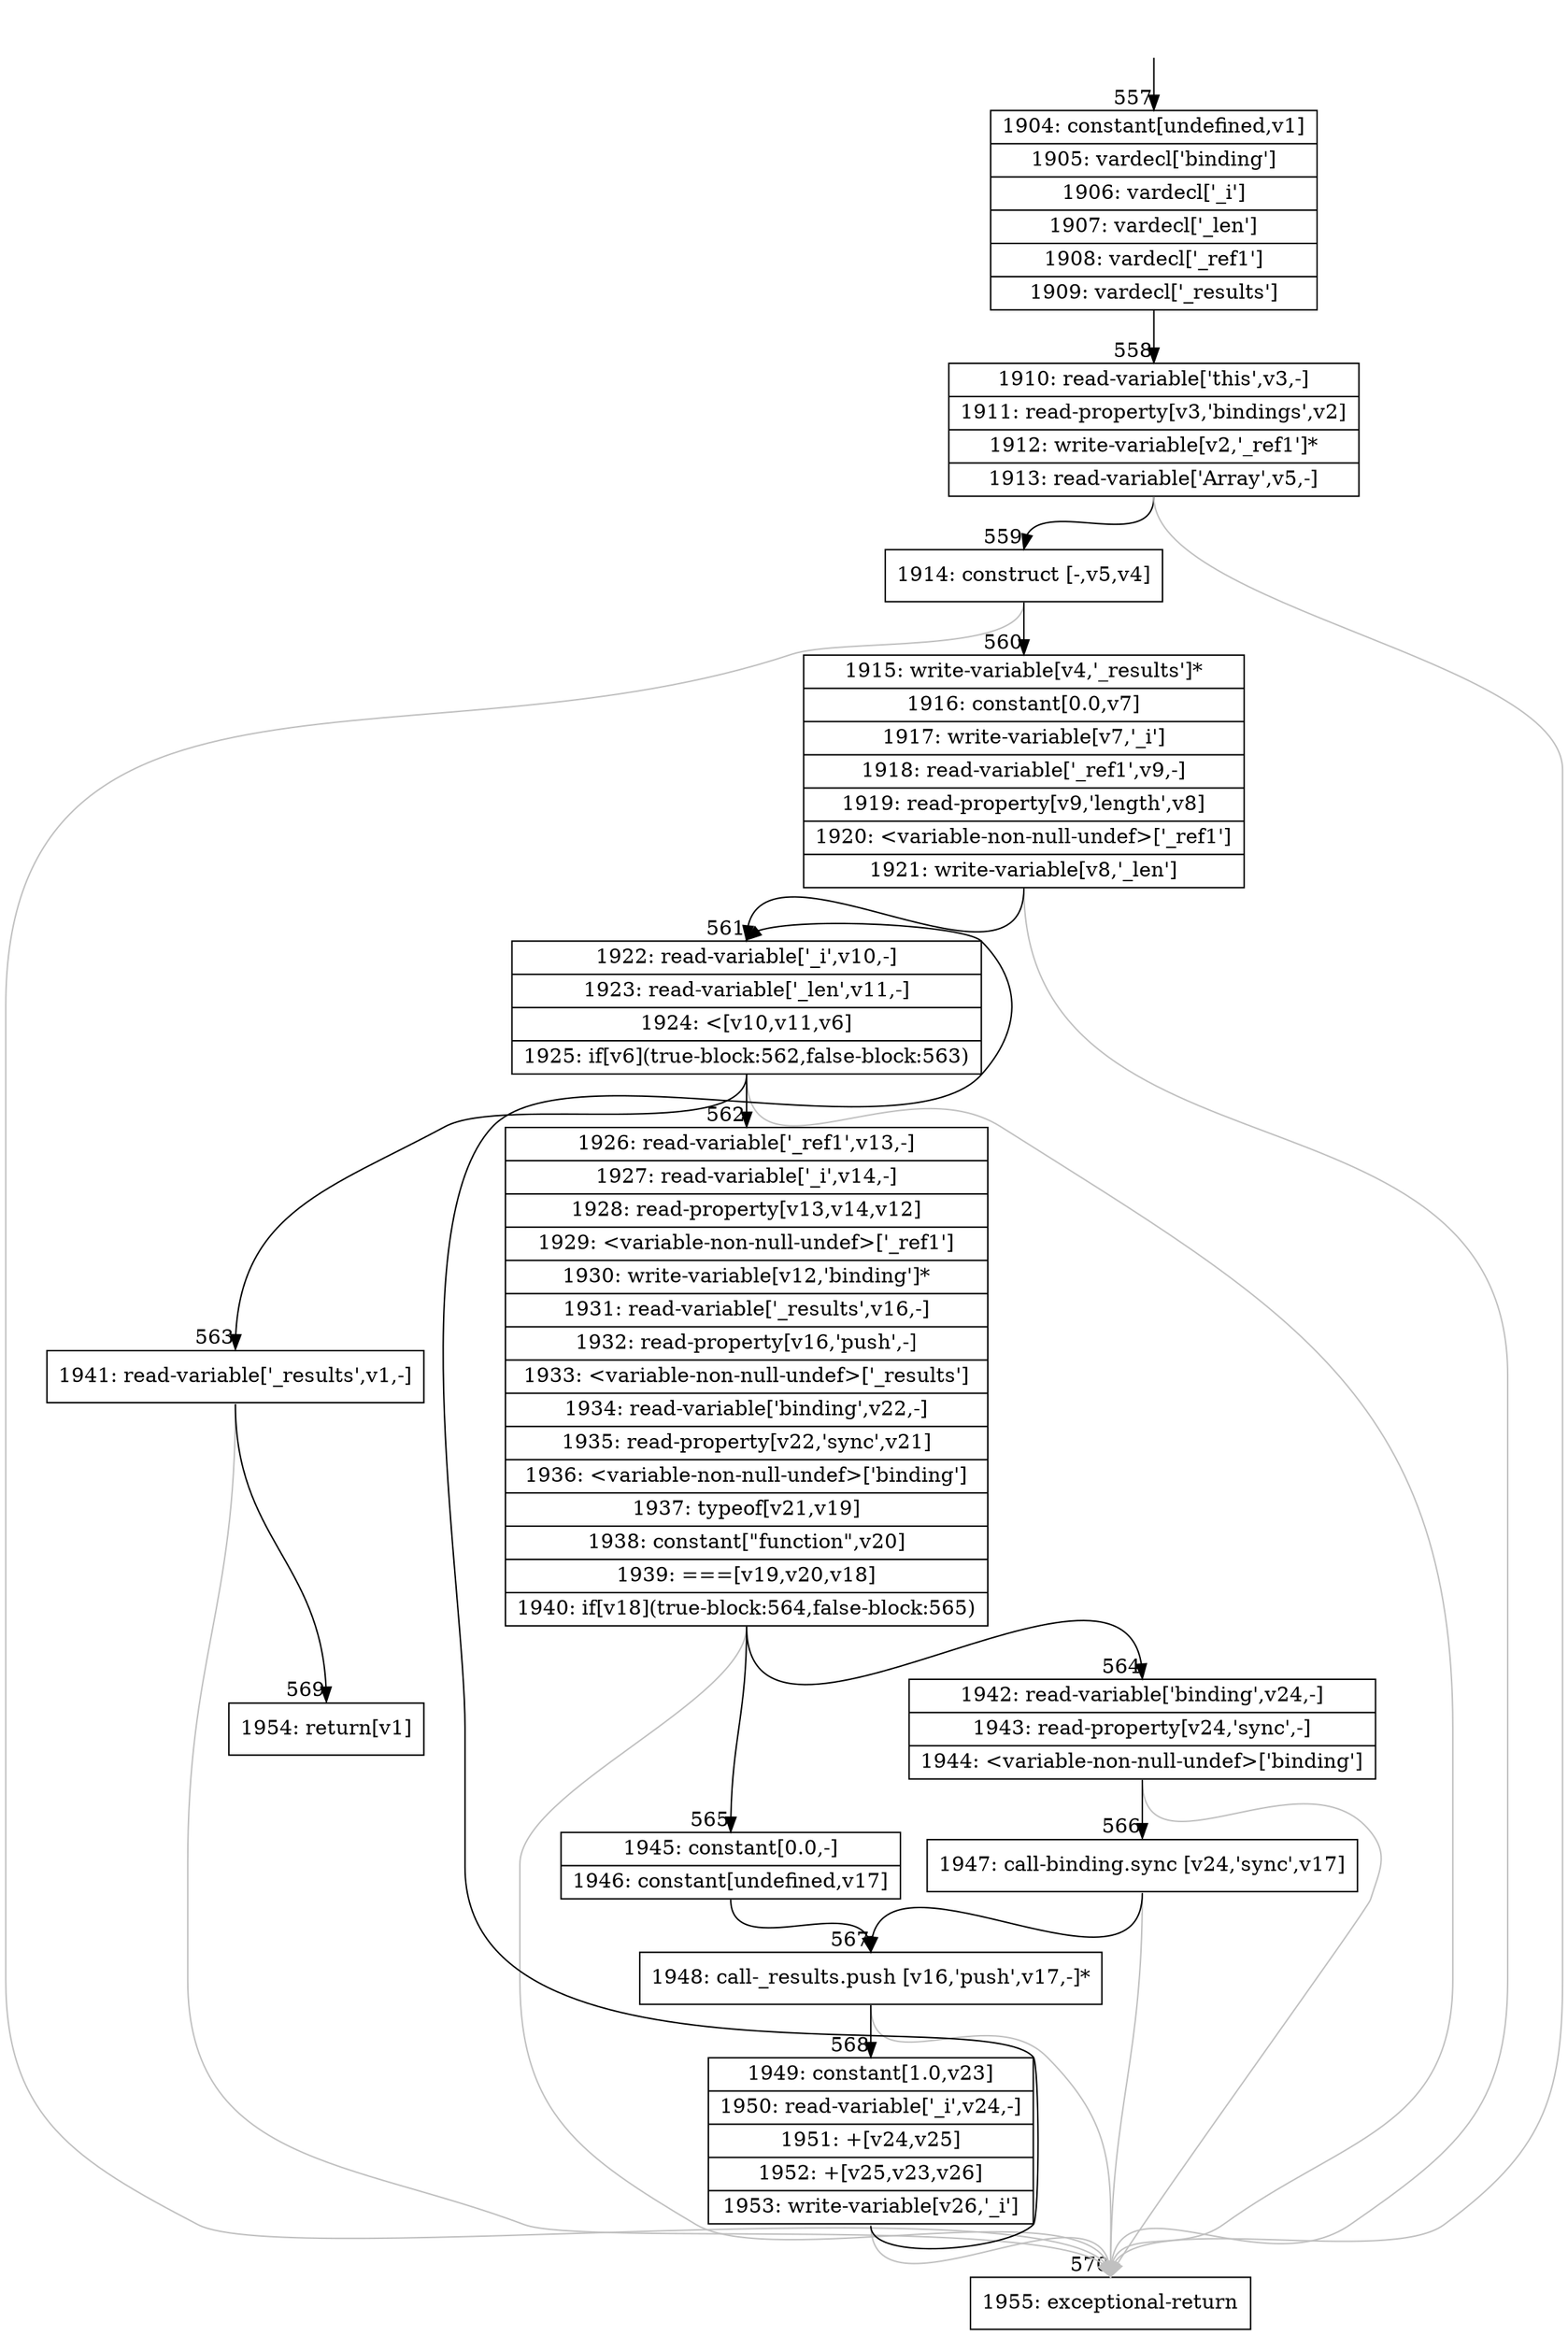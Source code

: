 digraph {
rankdir="TD"
BB_entry43[shape=none,label=""];
BB_entry43 -> BB557 [tailport=s, headport=n, headlabel="    557"]
BB557 [shape=record label="{1904: constant[undefined,v1]|1905: vardecl['binding']|1906: vardecl['_i']|1907: vardecl['_len']|1908: vardecl['_ref1']|1909: vardecl['_results']}" ] 
BB557 -> BB558 [tailport=s, headport=n, headlabel="      558"]
BB558 [shape=record label="{1910: read-variable['this',v3,-]|1911: read-property[v3,'bindings',v2]|1912: write-variable[v2,'_ref1']*|1913: read-variable['Array',v5,-]}" ] 
BB558 -> BB559 [tailport=s, headport=n, headlabel="      559"]
BB558 -> BB570 [tailport=s, headport=n, color=gray, headlabel="      570"]
BB559 [shape=record label="{1914: construct [-,v5,v4]}" ] 
BB559 -> BB560 [tailport=s, headport=n, headlabel="      560"]
BB559 -> BB570 [tailport=s, headport=n, color=gray]
BB560 [shape=record label="{1915: write-variable[v4,'_results']*|1916: constant[0.0,v7]|1917: write-variable[v7,'_i']|1918: read-variable['_ref1',v9,-]|1919: read-property[v9,'length',v8]|1920: \<variable-non-null-undef\>['_ref1']|1921: write-variable[v8,'_len']}" ] 
BB560 -> BB561 [tailport=s, headport=n, headlabel="      561"]
BB560 -> BB570 [tailport=s, headport=n, color=gray]
BB561 [shape=record label="{1922: read-variable['_i',v10,-]|1923: read-variable['_len',v11,-]|1924: \<[v10,v11,v6]|1925: if[v6](true-block:562,false-block:563)}" ] 
BB561 -> BB562 [tailport=s, headport=n, headlabel="      562"]
BB561 -> BB563 [tailport=s, headport=n, headlabel="      563"]
BB561 -> BB570 [tailport=s, headport=n, color=gray]
BB562 [shape=record label="{1926: read-variable['_ref1',v13,-]|1927: read-variable['_i',v14,-]|1928: read-property[v13,v14,v12]|1929: \<variable-non-null-undef\>['_ref1']|1930: write-variable[v12,'binding']*|1931: read-variable['_results',v16,-]|1932: read-property[v16,'push',-]|1933: \<variable-non-null-undef\>['_results']|1934: read-variable['binding',v22,-]|1935: read-property[v22,'sync',v21]|1936: \<variable-non-null-undef\>['binding']|1937: typeof[v21,v19]|1938: constant[\"function\",v20]|1939: ===[v19,v20,v18]|1940: if[v18](true-block:564,false-block:565)}" ] 
BB562 -> BB564 [tailport=s, headport=n, headlabel="      564"]
BB562 -> BB565 [tailport=s, headport=n, headlabel="      565"]
BB562 -> BB570 [tailport=s, headport=n, color=gray]
BB563 [shape=record label="{1941: read-variable['_results',v1,-]}" ] 
BB563 -> BB569 [tailport=s, headport=n, headlabel="      569"]
BB563 -> BB570 [tailport=s, headport=n, color=gray]
BB564 [shape=record label="{1942: read-variable['binding',v24,-]|1943: read-property[v24,'sync',-]|1944: \<variable-non-null-undef\>['binding']}" ] 
BB564 -> BB566 [tailport=s, headport=n, headlabel="      566"]
BB564 -> BB570 [tailport=s, headport=n, color=gray]
BB565 [shape=record label="{1945: constant[0.0,-]|1946: constant[undefined,v17]}" ] 
BB565 -> BB567 [tailport=s, headport=n, headlabel="      567"]
BB566 [shape=record label="{1947: call-binding.sync [v24,'sync',v17]}" ] 
BB566 -> BB567 [tailport=s, headport=n]
BB566 -> BB570 [tailport=s, headport=n, color=gray]
BB567 [shape=record label="{1948: call-_results.push [v16,'push',v17,-]*}" ] 
BB567 -> BB568 [tailport=s, headport=n, headlabel="      568"]
BB567 -> BB570 [tailport=s, headport=n, color=gray]
BB568 [shape=record label="{1949: constant[1.0,v23]|1950: read-variable['_i',v24,-]|1951: +[v24,v25]|1952: +[v25,v23,v26]|1953: write-variable[v26,'_i']}" ] 
BB568 -> BB561 [tailport=s, headport=n]
BB568 -> BB570 [tailport=s, headport=n, color=gray]
BB569 [shape=record label="{1954: return[v1]}" ] 
BB570 [shape=record label="{1955: exceptional-return}" ] 
//#$~ 487
}
